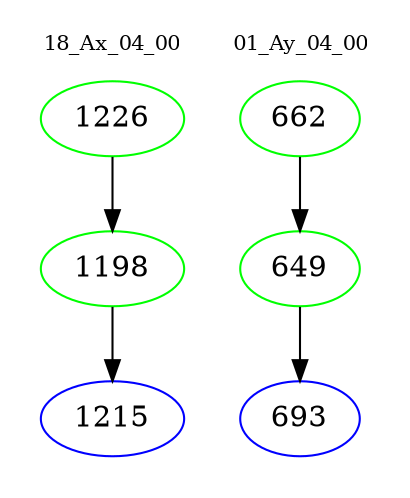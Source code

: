 digraph{
subgraph cluster_0 {
color = white
label = "18_Ax_04_00";
fontsize=10;
T0_1226 [label="1226", color="green"]
T0_1226 -> T0_1198 [color="black"]
T0_1198 [label="1198", color="green"]
T0_1198 -> T0_1215 [color="black"]
T0_1215 [label="1215", color="blue"]
}
subgraph cluster_1 {
color = white
label = "01_Ay_04_00";
fontsize=10;
T1_662 [label="662", color="green"]
T1_662 -> T1_649 [color="black"]
T1_649 [label="649", color="green"]
T1_649 -> T1_693 [color="black"]
T1_693 [label="693", color="blue"]
}
}

